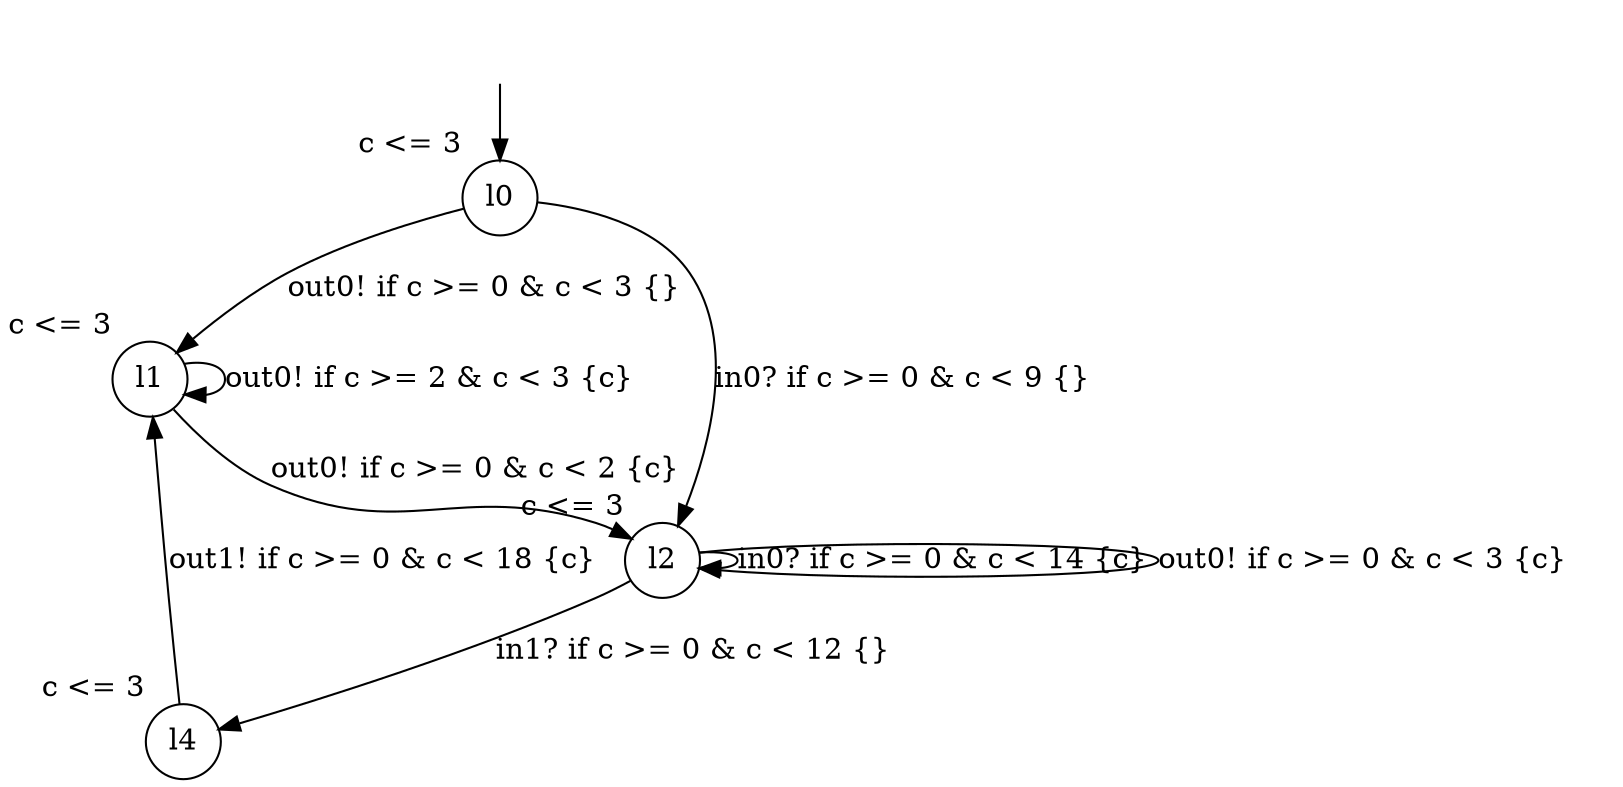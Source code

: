 digraph g {
__start0 [label="" shape="none"];
l0 [shape="circle" margin=0 label="l0", xlabel="c <= 3"];
l1 [shape="circle" margin=0 label="l1", xlabel="c <= 3"];
l2 [shape="circle" margin=0 label="l2", xlabel="c <= 3"];
l4 [shape="circle" margin=0 label="l4", xlabel="c <= 3"];
l0 -> l1 [label="out0! if c >= 0 & c < 3 {} "];
l0 -> l2 [label="in0? if c >= 0 & c < 9 {} "];
l1 -> l1 [label="out0! if c >= 2 & c < 3 {c} "];
l1 -> l2 [label="out0! if c >= 0 & c < 2 {c} "];
l2 -> l2 [label="in0? if c >= 0 & c < 14 {c} "];
l2 -> l4 [label="in1? if c >= 0 & c < 12 {} "];
l2 -> l2 [label="out0! if c >= 0 & c < 3 {c} "];
l4 -> l1 [label="out1! if c >= 0 & c < 18 {c} "];
__start0 -> l0;
}
